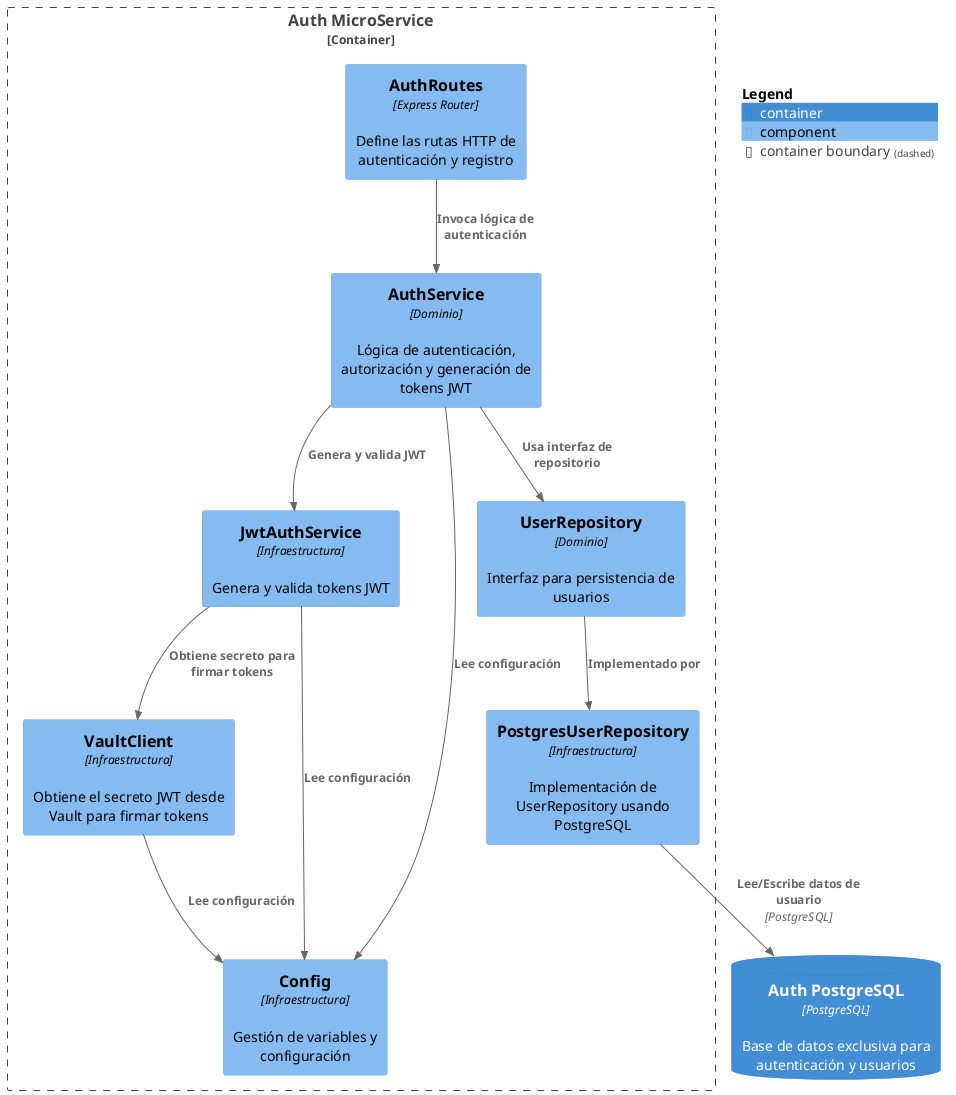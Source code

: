 @startuml
!include <C4/C4_Component>

ContainerDb(authdb, "Auth PostgreSQL", "PostgreSQL", "Base de datos exclusiva para autenticación y usuarios")

Container_Boundary(auth, "Auth MicroService") {
    Component(routes, "AuthRoutes", "Express Router", "Define las rutas HTTP de autenticación y registro")
    Component(authService, "AuthService", "Dominio", "Lógica de autenticación, autorización y generación de tokens JWT")
    Component(userRepo, "UserRepository", "Dominio", "Interfaz para persistencia de usuarios")
    Component(pgUserRepo, "PostgresUserRepository", "Infraestructura", "Implementación de UserRepository usando PostgreSQL")
    Component(jwtService, "JwtAuthService", "Infraestructura", "Genera y valida tokens JWT")
    Component(vaultClient, "VaultClient", "Infraestructura", "Obtiene el secreto JWT desde Vault para firmar tokens")
    Component(config, "Config", "Infraestructura", "Gestión de variables y configuración")
}

Rel(routes, authService, "Invoca lógica de autenticación")
Rel(authService, userRepo, "Usa interfaz de repositorio")
Rel(userRepo, pgUserRepo, "Implementado por")
Rel(authService, jwtService, "Genera y valida JWT")
Rel(jwtService, vaultClient, "Obtiene secreto para firmar tokens")
Rel(pgUserRepo, authdb, "Lee/Escribe datos de usuario", "PostgreSQL")
Rel(authService, config, "Lee configuración")
Rel(jwtService, config, "Lee configuración")
Rel(vaultClient, config, "Lee configuración")

SHOW_FLOATING_LEGEND()

@enduml